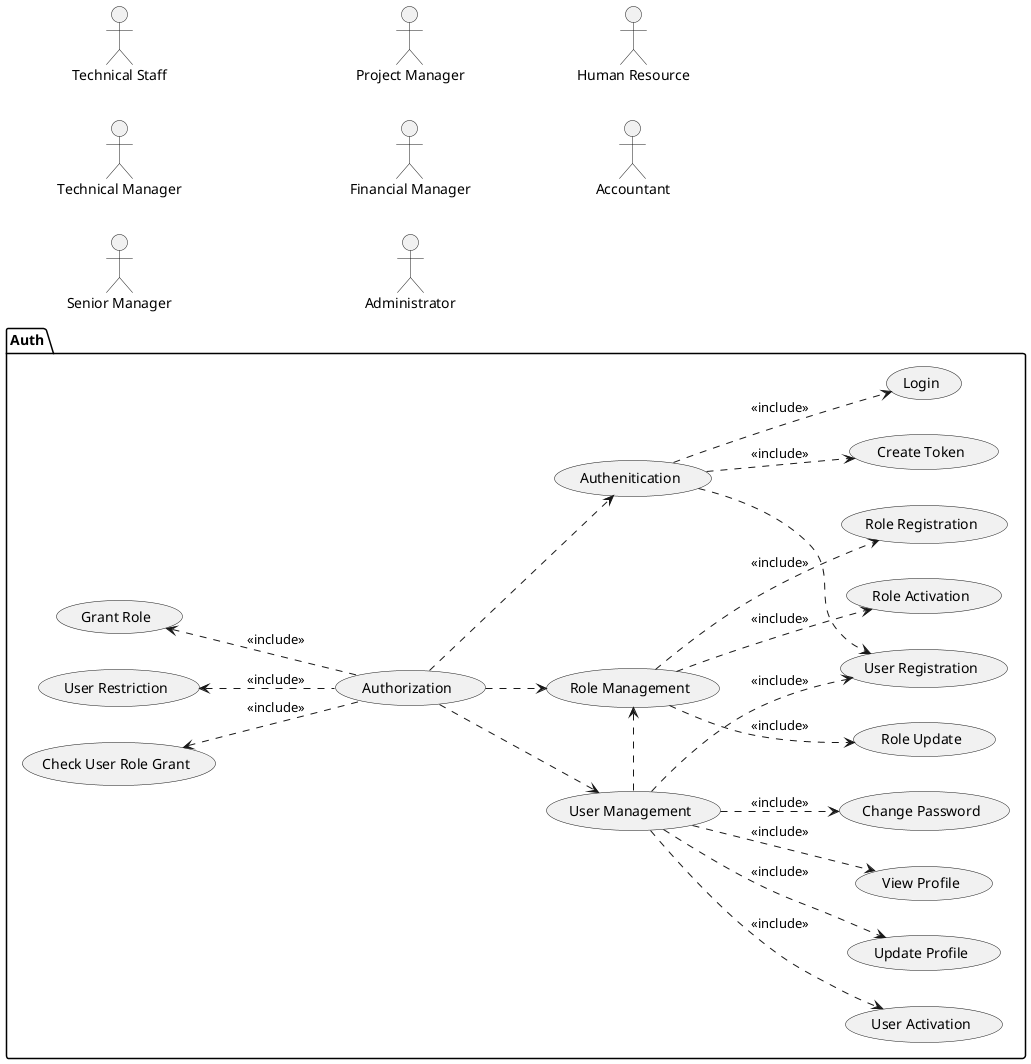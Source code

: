 @startuml
left to right direction

:Technical Staff: as TechnicalStaff
:Technical Manager: as TechnicalManager
:Senior Manager: as SeniorManager
:Project Manager: as PMO
:Financial Manager: as Fmanager
:Administrator: as Admin
:Human Resource: as HR
:Accountant: as Accountant

package "Auth"{
    usecase "Role Management" as roleManagement
    usecase "Role Registration" as roleRegistration
    usecase "Role Update" as roleUpdate
    usecase "Role Activation" as roleActivation
    usecase "User Management" as userManagement
    usecase "User Registration" as userRegistration
    usecase "User Activation" as userActivation
    usecase "Update Profile" as updateProfile
    usecase "View Profile" as viewProfile
    usecase "Change Password" as changePassword
    usecase "Authenitication" as authentication
    usecase "Login" as login
    usecase "Create Token" as createToken
    usecase "Authorization" as authorization
    usecase "Grant Role" as grantRole
    usecase "User Restriction" as userRestriction
    usecase "Check User Role Grant" as checkGrant

}

userManagement .> roleManagement

roleManagement ..> roleRegistration : <<include>>
roleManagement ..> roleUpdate : <<include>>
roleManagement ..> roleActivation : <<include>>
userManagement ..> userRegistration :<<include>>
userManagement ..> userActivation :<<include>>
userManagement ..> updateProfile :<<include>>
userManagement ..> viewProfile :<<include>>
userManagement ..> changePassword :<<include>>

authentication ..> userRegistration
authentication ..> login : <<include>>
authentication ..> createToken : <<include>>

authorization ..>  roleManagement
authorization ..> authentication 
authorization ..> userManagement

grantRole <.. authorization : <<include>>
userRestriction <.. authorization : <<include>>
checkGrant <.. authorization : <<include>>

@enduml